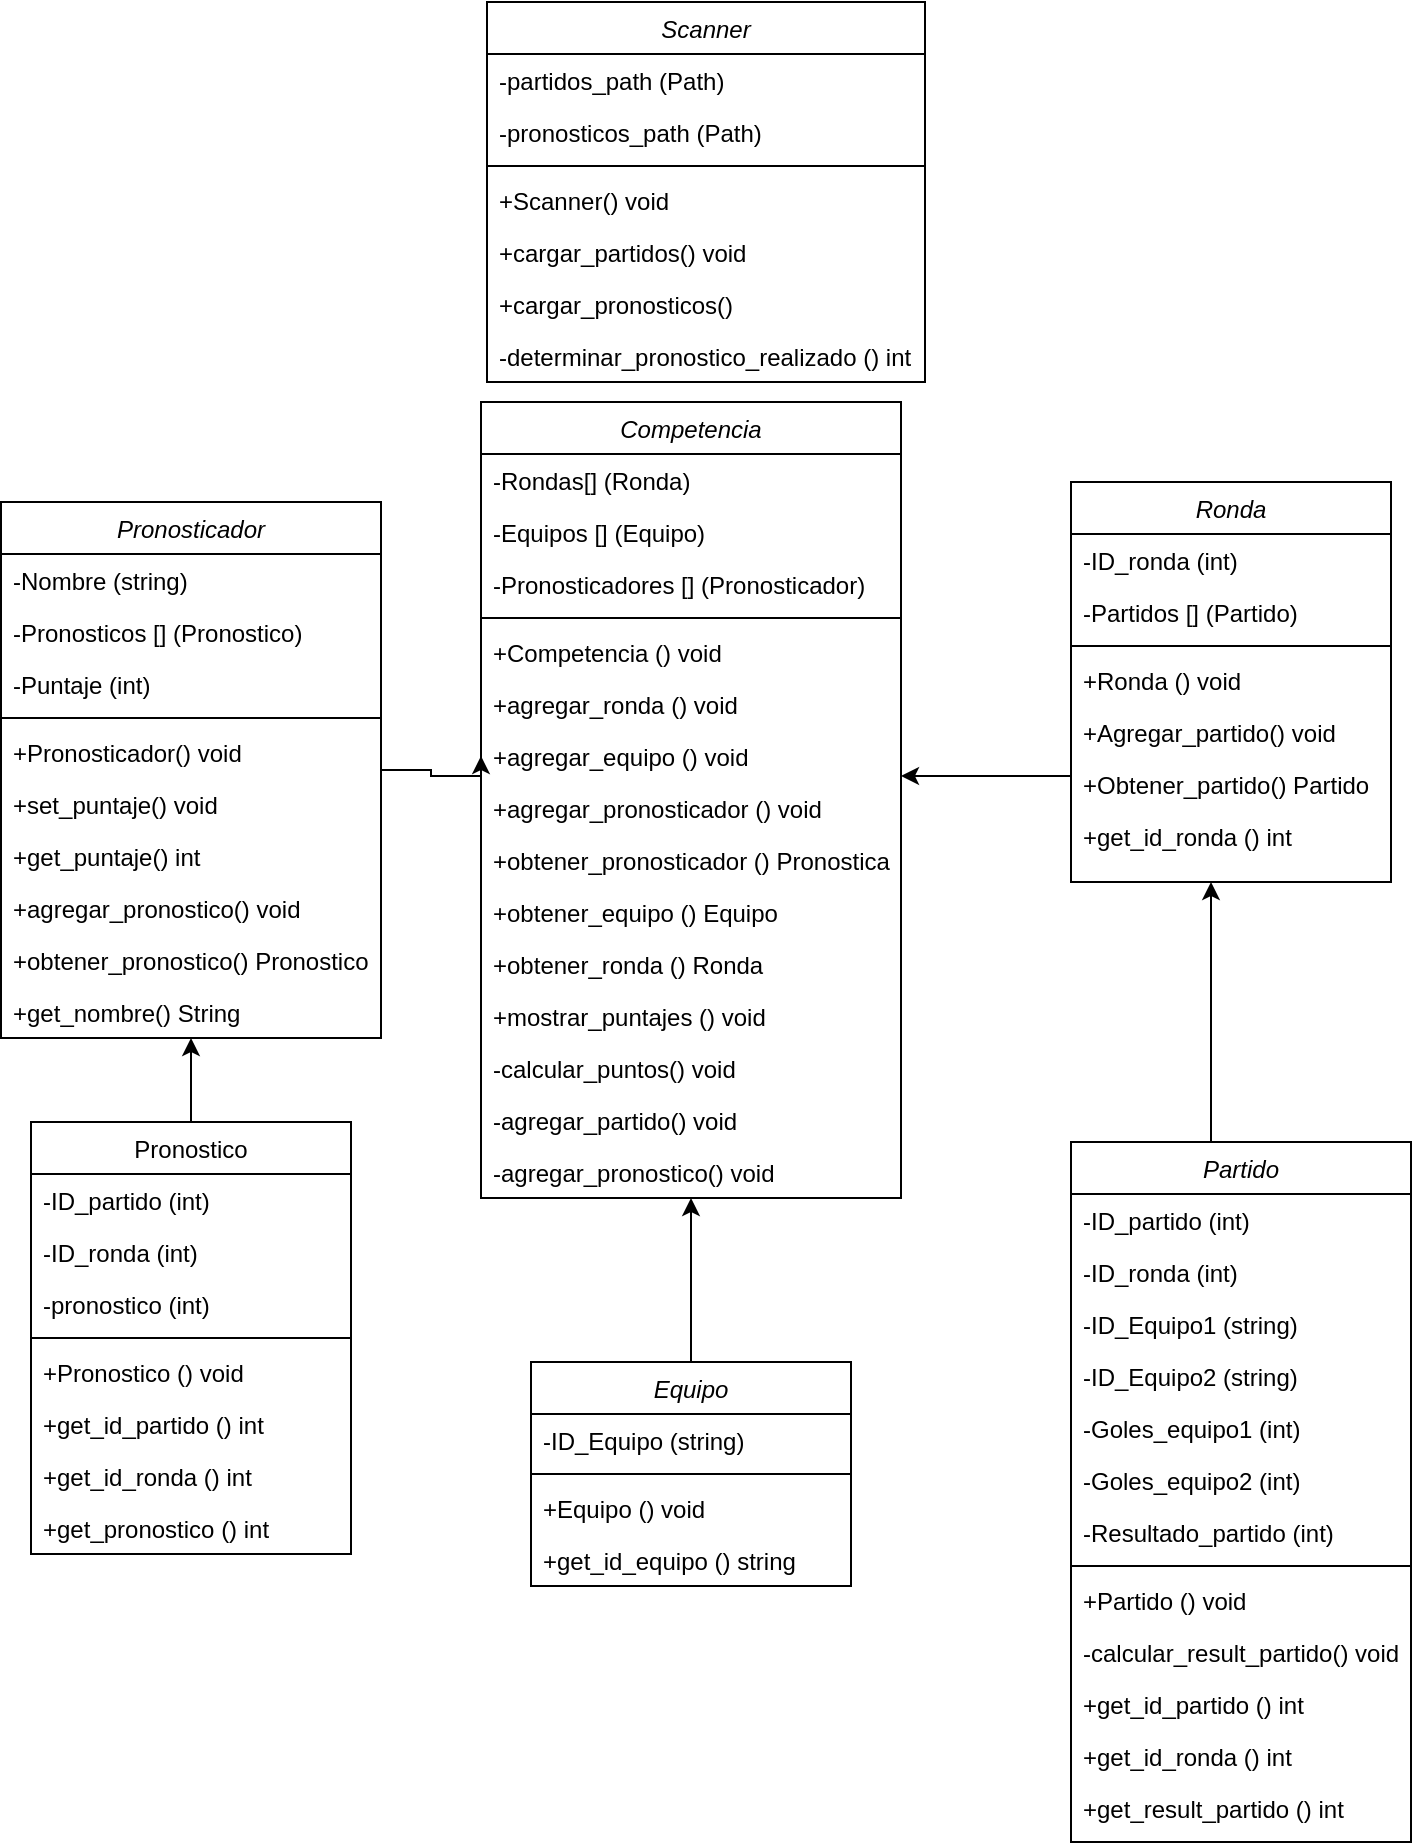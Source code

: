 <mxfile version="20.3.0" type="device"><diagram id="C5RBs43oDa-KdzZeNtuy" name="Page-1"><mxGraphModel dx="1422" dy="904" grid="1" gridSize="10" guides="1" tooltips="1" connect="1" arrows="1" fold="1" page="1" pageScale="1" pageWidth="827" pageHeight="1169" math="0" shadow="0"><root><mxCell id="WIyWlLk6GJQsqaUBKTNV-0"/><mxCell id="WIyWlLk6GJQsqaUBKTNV-1" parent="WIyWlLk6GJQsqaUBKTNV-0"/><mxCell id="r4EcHPdO8qQFX5dbfmSX-1" value="" style="edgeStyle=orthogonalEdgeStyle;rounded=0;orthogonalLoop=1;jettySize=auto;html=1;entryX=0;entryY=0.5;entryDx=0;entryDy=0;" parent="WIyWlLk6GJQsqaUBKTNV-1" source="zkfFHV4jXpPFQw0GAbJ--0" target="6R7G5v0geCEUhkNt8KJi-66" edge="1"><mxGeometry relative="1" as="geometry"><Array as="points"><mxPoint x="265.5" y="394"/><mxPoint x="265.5" y="397"/></Array></mxGeometry></mxCell><mxCell id="zkfFHV4jXpPFQw0GAbJ--0" value="Pronosticador" style="swimlane;fontStyle=2;align=center;verticalAlign=top;childLayout=stackLayout;horizontal=1;startSize=26;horizontalStack=0;resizeParent=1;resizeLast=0;collapsible=1;marginBottom=0;rounded=0;shadow=0;strokeWidth=1;" parent="WIyWlLk6GJQsqaUBKTNV-1" vertex="1"><mxGeometry x="50.5" y="260" width="190" height="268" as="geometry"><mxRectangle x="230" y="140" width="160" height="26" as="alternateBounds"/></mxGeometry></mxCell><mxCell id="zkfFHV4jXpPFQw0GAbJ--1" value="-Nombre (string)" style="text;align=left;verticalAlign=top;spacingLeft=4;spacingRight=4;overflow=hidden;rotatable=0;points=[[0,0.5],[1,0.5]];portConstraint=eastwest;" parent="zkfFHV4jXpPFQw0GAbJ--0" vertex="1"><mxGeometry y="26" width="190" height="26" as="geometry"/></mxCell><mxCell id="zkfFHV4jXpPFQw0GAbJ--2" value="-Pronosticos [] (Pronostico)" style="text;align=left;verticalAlign=top;spacingLeft=4;spacingRight=4;overflow=hidden;rotatable=0;points=[[0,0.5],[1,0.5]];portConstraint=eastwest;rounded=0;shadow=0;html=0;" parent="zkfFHV4jXpPFQw0GAbJ--0" vertex="1"><mxGeometry y="52" width="190" height="26" as="geometry"/></mxCell><mxCell id="zkfFHV4jXpPFQw0GAbJ--3" value="-Puntaje (int)" style="text;align=left;verticalAlign=top;spacingLeft=4;spacingRight=4;overflow=hidden;rotatable=0;points=[[0,0.5],[1,0.5]];portConstraint=eastwest;rounded=0;shadow=0;html=0;" parent="zkfFHV4jXpPFQw0GAbJ--0" vertex="1"><mxGeometry y="78" width="190" height="26" as="geometry"/></mxCell><mxCell id="zkfFHV4jXpPFQw0GAbJ--4" value="" style="line;html=1;strokeWidth=1;align=left;verticalAlign=middle;spacingTop=-1;spacingLeft=3;spacingRight=3;rotatable=0;labelPosition=right;points=[];portConstraint=eastwest;" parent="zkfFHV4jXpPFQw0GAbJ--0" vertex="1"><mxGeometry y="104" width="190" height="8" as="geometry"/></mxCell><mxCell id="6R7G5v0geCEUhkNt8KJi-0" value="+Pronosticador() void" style="text;align=left;verticalAlign=top;spacingLeft=4;spacingRight=4;overflow=hidden;rotatable=0;points=[[0,0.5],[1,0.5]];portConstraint=eastwest;rounded=0;shadow=0;html=0;" parent="zkfFHV4jXpPFQw0GAbJ--0" vertex="1"><mxGeometry y="112" width="190" height="26" as="geometry"/></mxCell><mxCell id="6R7G5v0geCEUhkNt8KJi-1" value="+set_puntaje() void" style="text;align=left;verticalAlign=top;spacingLeft=4;spacingRight=4;overflow=hidden;rotatable=0;points=[[0,0.5],[1,0.5]];portConstraint=eastwest;rounded=0;shadow=0;html=0;" parent="zkfFHV4jXpPFQw0GAbJ--0" vertex="1"><mxGeometry y="138" width="190" height="26" as="geometry"/></mxCell><mxCell id="6R7G5v0geCEUhkNt8KJi-2" value="+get_puntaje() int" style="text;align=left;verticalAlign=top;spacingLeft=4;spacingRight=4;overflow=hidden;rotatable=0;points=[[0,0.5],[1,0.5]];portConstraint=eastwest;rounded=0;shadow=0;html=0;" parent="zkfFHV4jXpPFQw0GAbJ--0" vertex="1"><mxGeometry y="164" width="190" height="26" as="geometry"/></mxCell><mxCell id="6R7G5v0geCEUhkNt8KJi-11" value="+agregar_pronostico() void" style="text;align=left;verticalAlign=top;spacingLeft=4;spacingRight=4;overflow=hidden;rotatable=0;points=[[0,0.5],[1,0.5]];portConstraint=eastwest;rounded=0;shadow=0;html=0;" parent="zkfFHV4jXpPFQw0GAbJ--0" vertex="1"><mxGeometry y="190" width="190" height="26" as="geometry"/></mxCell><mxCell id="6R7G5v0geCEUhkNt8KJi-54" value="+obtener_pronostico() Pronostico" style="text;align=left;verticalAlign=top;spacingLeft=4;spacingRight=4;overflow=hidden;rotatable=0;points=[[0,0.5],[1,0.5]];portConstraint=eastwest;rounded=0;shadow=0;html=0;" parent="zkfFHV4jXpPFQw0GAbJ--0" vertex="1"><mxGeometry y="216" width="190" height="26" as="geometry"/></mxCell><mxCell id="vWc4QgYB8OH_UsFIo5gL-0" value="+get_nombre() String" style="text;align=left;verticalAlign=top;spacingLeft=4;spacingRight=4;overflow=hidden;rotatable=0;points=[[0,0.5],[1,0.5]];portConstraint=eastwest;rounded=0;shadow=0;html=0;" parent="zkfFHV4jXpPFQw0GAbJ--0" vertex="1"><mxGeometry y="242" width="190" height="26" as="geometry"/></mxCell><mxCell id="1IQTvMzHlbZ29q_Eoii7-2" value="" style="edgeStyle=orthogonalEdgeStyle;rounded=0;orthogonalLoop=1;jettySize=auto;html=1;" parent="WIyWlLk6GJQsqaUBKTNV-1" source="zkfFHV4jXpPFQw0GAbJ--17" target="vWc4QgYB8OH_UsFIo5gL-0" edge="1"><mxGeometry relative="1" as="geometry"><Array as="points"><mxPoint x="145.5" y="550"/><mxPoint x="145.5" y="550"/></Array></mxGeometry></mxCell><mxCell id="zkfFHV4jXpPFQw0GAbJ--17" value="Pronostico" style="swimlane;fontStyle=0;align=center;verticalAlign=top;childLayout=stackLayout;horizontal=1;startSize=26;horizontalStack=0;resizeParent=1;resizeLast=0;collapsible=1;marginBottom=0;rounded=0;shadow=0;strokeWidth=1;" parent="WIyWlLk6GJQsqaUBKTNV-1" vertex="1"><mxGeometry x="65.5" y="570" width="160" height="216" as="geometry"><mxRectangle x="550" y="140" width="160" height="26" as="alternateBounds"/></mxGeometry></mxCell><mxCell id="zkfFHV4jXpPFQw0GAbJ--18" value="-ID_partido (int)" style="text;align=left;verticalAlign=top;spacingLeft=4;spacingRight=4;overflow=hidden;rotatable=0;points=[[0,0.5],[1,0.5]];portConstraint=eastwest;" parent="zkfFHV4jXpPFQw0GAbJ--17" vertex="1"><mxGeometry y="26" width="160" height="26" as="geometry"/></mxCell><mxCell id="zkfFHV4jXpPFQw0GAbJ--19" value="-ID_ronda (int)" style="text;align=left;verticalAlign=top;spacingLeft=4;spacingRight=4;overflow=hidden;rotatable=0;points=[[0,0.5],[1,0.5]];portConstraint=eastwest;rounded=0;shadow=0;html=0;" parent="zkfFHV4jXpPFQw0GAbJ--17" vertex="1"><mxGeometry y="52" width="160" height="26" as="geometry"/></mxCell><mxCell id="zkfFHV4jXpPFQw0GAbJ--20" value="-pronostico (int)" style="text;align=left;verticalAlign=top;spacingLeft=4;spacingRight=4;overflow=hidden;rotatable=0;points=[[0,0.5],[1,0.5]];portConstraint=eastwest;rounded=0;shadow=0;html=0;" parent="zkfFHV4jXpPFQw0GAbJ--17" vertex="1"><mxGeometry y="78" width="160" height="26" as="geometry"/></mxCell><mxCell id="zkfFHV4jXpPFQw0GAbJ--23" value="" style="line;html=1;strokeWidth=1;align=left;verticalAlign=middle;spacingTop=-1;spacingLeft=3;spacingRight=3;rotatable=0;labelPosition=right;points=[];portConstraint=eastwest;" parent="zkfFHV4jXpPFQw0GAbJ--17" vertex="1"><mxGeometry y="104" width="160" height="8" as="geometry"/></mxCell><mxCell id="zkfFHV4jXpPFQw0GAbJ--24" value="+Pronostico () void" style="text;align=left;verticalAlign=top;spacingLeft=4;spacingRight=4;overflow=hidden;rotatable=0;points=[[0,0.5],[1,0.5]];portConstraint=eastwest;" parent="zkfFHV4jXpPFQw0GAbJ--17" vertex="1"><mxGeometry y="112" width="160" height="26" as="geometry"/></mxCell><mxCell id="zkfFHV4jXpPFQw0GAbJ--25" value="+get_id_partido () int" style="text;align=left;verticalAlign=top;spacingLeft=4;spacingRight=4;overflow=hidden;rotatable=0;points=[[0,0.5],[1,0.5]];portConstraint=eastwest;" parent="zkfFHV4jXpPFQw0GAbJ--17" vertex="1"><mxGeometry y="138" width="160" height="26" as="geometry"/></mxCell><mxCell id="6R7G5v0geCEUhkNt8KJi-12" value="+get_id_ronda () int" style="text;align=left;verticalAlign=top;spacingLeft=4;spacingRight=4;overflow=hidden;rotatable=0;points=[[0,0.5],[1,0.5]];portConstraint=eastwest;" parent="zkfFHV4jXpPFQw0GAbJ--17" vertex="1"><mxGeometry y="164" width="160" height="26" as="geometry"/></mxCell><mxCell id="6R7G5v0geCEUhkNt8KJi-13" value="+get_pronostico () int" style="text;align=left;verticalAlign=top;spacingLeft=4;spacingRight=4;overflow=hidden;rotatable=0;points=[[0,0.5],[1,0.5]];portConstraint=eastwest;" parent="zkfFHV4jXpPFQw0GAbJ--17" vertex="1"><mxGeometry y="190" width="160" height="26" as="geometry"/></mxCell><mxCell id="1IQTvMzHlbZ29q_Eoii7-0" value="" style="edgeStyle=orthogonalEdgeStyle;rounded=0;orthogonalLoop=1;jettySize=auto;html=1;" parent="WIyWlLk6GJQsqaUBKTNV-1" source="6R7G5v0geCEUhkNt8KJi-14" edge="1"><mxGeometry relative="1" as="geometry"><mxPoint x="655.5" y="450" as="targetPoint"/><Array as="points"><mxPoint x="655.5" y="450"/></Array></mxGeometry></mxCell><mxCell id="6R7G5v0geCEUhkNt8KJi-14" value="Partido" style="swimlane;fontStyle=2;align=center;verticalAlign=top;childLayout=stackLayout;horizontal=1;startSize=26;horizontalStack=0;resizeParent=1;resizeLast=0;collapsible=1;marginBottom=0;rounded=0;shadow=0;strokeWidth=1;" parent="WIyWlLk6GJQsqaUBKTNV-1" vertex="1"><mxGeometry x="585.5" y="580" width="170" height="350" as="geometry"><mxRectangle x="230" y="140" width="160" height="26" as="alternateBounds"/></mxGeometry></mxCell><mxCell id="6R7G5v0geCEUhkNt8KJi-15" value="-ID_partido (int)" style="text;align=left;verticalAlign=top;spacingLeft=4;spacingRight=4;overflow=hidden;rotatable=0;points=[[0,0.5],[1,0.5]];portConstraint=eastwest;" parent="6R7G5v0geCEUhkNt8KJi-14" vertex="1"><mxGeometry y="26" width="170" height="26" as="geometry"/></mxCell><mxCell id="6R7G5v0geCEUhkNt8KJi-16" value="-ID_ronda (int)" style="text;align=left;verticalAlign=top;spacingLeft=4;spacingRight=4;overflow=hidden;rotatable=0;points=[[0,0.5],[1,0.5]];portConstraint=eastwest;rounded=0;shadow=0;html=0;" parent="6R7G5v0geCEUhkNt8KJi-14" vertex="1"><mxGeometry y="52" width="170" height="26" as="geometry"/></mxCell><mxCell id="6R7G5v0geCEUhkNt8KJi-17" value="-ID_Equipo1 (string)" style="text;align=left;verticalAlign=top;spacingLeft=4;spacingRight=4;overflow=hidden;rotatable=0;points=[[0,0.5],[1,0.5]];portConstraint=eastwest;rounded=0;shadow=0;html=0;" parent="6R7G5v0geCEUhkNt8KJi-14" vertex="1"><mxGeometry y="78" width="170" height="26" as="geometry"/></mxCell><mxCell id="6R7G5v0geCEUhkNt8KJi-23" value="-ID_Equipo2 (string)" style="text;align=left;verticalAlign=top;spacingLeft=4;spacingRight=4;overflow=hidden;rotatable=0;points=[[0,0.5],[1,0.5]];portConstraint=eastwest;rounded=0;shadow=0;html=0;" parent="6R7G5v0geCEUhkNt8KJi-14" vertex="1"><mxGeometry y="104" width="170" height="26" as="geometry"/></mxCell><mxCell id="6R7G5v0geCEUhkNt8KJi-24" value="-Goles_equipo1 (int)" style="text;align=left;verticalAlign=top;spacingLeft=4;spacingRight=4;overflow=hidden;rotatable=0;points=[[0,0.5],[1,0.5]];portConstraint=eastwest;rounded=0;shadow=0;html=0;" parent="6R7G5v0geCEUhkNt8KJi-14" vertex="1"><mxGeometry y="130" width="170" height="26" as="geometry"/></mxCell><mxCell id="6R7G5v0geCEUhkNt8KJi-25" value="-Goles_equipo2 (int)" style="text;align=left;verticalAlign=top;spacingLeft=4;spacingRight=4;overflow=hidden;rotatable=0;points=[[0,0.5],[1,0.5]];portConstraint=eastwest;rounded=0;shadow=0;html=0;" parent="6R7G5v0geCEUhkNt8KJi-14" vertex="1"><mxGeometry y="156" width="170" height="26" as="geometry"/></mxCell><mxCell id="6R7G5v0geCEUhkNt8KJi-26" value="-Resultado_partido (int)" style="text;align=left;verticalAlign=top;spacingLeft=4;spacingRight=4;overflow=hidden;rotatable=0;points=[[0,0.5],[1,0.5]];portConstraint=eastwest;rounded=0;shadow=0;html=0;" parent="6R7G5v0geCEUhkNt8KJi-14" vertex="1"><mxGeometry y="182" width="170" height="26" as="geometry"/></mxCell><mxCell id="6R7G5v0geCEUhkNt8KJi-18" value="" style="line;html=1;strokeWidth=1;align=left;verticalAlign=middle;spacingTop=-1;spacingLeft=3;spacingRight=3;rotatable=0;labelPosition=right;points=[];portConstraint=eastwest;" parent="6R7G5v0geCEUhkNt8KJi-14" vertex="1"><mxGeometry y="208" width="170" height="8" as="geometry"/></mxCell><mxCell id="6R7G5v0geCEUhkNt8KJi-19" value="+Partido () void" style="text;align=left;verticalAlign=top;spacingLeft=4;spacingRight=4;overflow=hidden;rotatable=0;points=[[0,0.5],[1,0.5]];portConstraint=eastwest;rounded=0;shadow=0;html=0;" parent="6R7G5v0geCEUhkNt8KJi-14" vertex="1"><mxGeometry y="216" width="170" height="26" as="geometry"/></mxCell><mxCell id="6R7G5v0geCEUhkNt8KJi-20" value="-calcular_result_partido() void" style="text;align=left;verticalAlign=top;spacingLeft=4;spacingRight=4;overflow=hidden;rotatable=0;points=[[0,0.5],[1,0.5]];portConstraint=eastwest;rounded=0;shadow=0;html=0;" parent="6R7G5v0geCEUhkNt8KJi-14" vertex="1"><mxGeometry y="242" width="170" height="26" as="geometry"/></mxCell><mxCell id="6R7G5v0geCEUhkNt8KJi-21" value="+get_id_partido () int" style="text;align=left;verticalAlign=top;spacingLeft=4;spacingRight=4;overflow=hidden;rotatable=0;points=[[0,0.5],[1,0.5]];portConstraint=eastwest;rounded=0;shadow=0;html=0;" parent="6R7G5v0geCEUhkNt8KJi-14" vertex="1"><mxGeometry y="268" width="170" height="26" as="geometry"/></mxCell><mxCell id="6R7G5v0geCEUhkNt8KJi-22" value="+get_id_ronda () int" style="text;align=left;verticalAlign=top;spacingLeft=4;spacingRight=4;overflow=hidden;rotatable=0;points=[[0,0.5],[1,0.5]];portConstraint=eastwest;rounded=0;shadow=0;html=0;" parent="6R7G5v0geCEUhkNt8KJi-14" vertex="1"><mxGeometry y="294" width="170" height="26" as="geometry"/></mxCell><mxCell id="6R7G5v0geCEUhkNt8KJi-28" value="+get_result_partido () int" style="text;align=left;verticalAlign=top;spacingLeft=4;spacingRight=4;overflow=hidden;rotatable=0;points=[[0,0.5],[1,0.5]];portConstraint=eastwest;rounded=0;shadow=0;html=0;" parent="6R7G5v0geCEUhkNt8KJi-14" vertex="1"><mxGeometry y="320" width="170" height="26" as="geometry"/></mxCell><mxCell id="1IQTvMzHlbZ29q_Eoii7-5" value="" style="edgeStyle=orthogonalEdgeStyle;rounded=0;orthogonalLoop=1;jettySize=auto;html=1;" parent="WIyWlLk6GJQsqaUBKTNV-1" source="6R7G5v0geCEUhkNt8KJi-29" target="N-he6TgufRWfsQswLdx0-1" edge="1"><mxGeometry relative="1" as="geometry"><Array as="points"><mxPoint x="395.5" y="640"/><mxPoint x="395.5" y="640"/></Array></mxGeometry></mxCell><mxCell id="6R7G5v0geCEUhkNt8KJi-29" value="Equipo" style="swimlane;fontStyle=2;align=center;verticalAlign=top;childLayout=stackLayout;horizontal=1;startSize=26;horizontalStack=0;resizeParent=1;resizeLast=0;collapsible=1;marginBottom=0;rounded=0;shadow=0;strokeWidth=1;" parent="WIyWlLk6GJQsqaUBKTNV-1" vertex="1"><mxGeometry x="315.5" y="690" width="160" height="112" as="geometry"><mxRectangle x="230" y="140" width="160" height="26" as="alternateBounds"/></mxGeometry></mxCell><mxCell id="6R7G5v0geCEUhkNt8KJi-30" value="-ID_Equipo (string)" style="text;align=left;verticalAlign=top;spacingLeft=4;spacingRight=4;overflow=hidden;rotatable=0;points=[[0,0.5],[1,0.5]];portConstraint=eastwest;" parent="6R7G5v0geCEUhkNt8KJi-29" vertex="1"><mxGeometry y="26" width="160" height="26" as="geometry"/></mxCell><mxCell id="6R7G5v0geCEUhkNt8KJi-33" value="" style="line;html=1;strokeWidth=1;align=left;verticalAlign=middle;spacingTop=-1;spacingLeft=3;spacingRight=3;rotatable=0;labelPosition=right;points=[];portConstraint=eastwest;" parent="6R7G5v0geCEUhkNt8KJi-29" vertex="1"><mxGeometry y="52" width="160" height="8" as="geometry"/></mxCell><mxCell id="6R7G5v0geCEUhkNt8KJi-39" value="+Equipo () void" style="text;align=left;verticalAlign=top;spacingLeft=4;spacingRight=4;overflow=hidden;rotatable=0;points=[[0,0.5],[1,0.5]];portConstraint=eastwest;" parent="6R7G5v0geCEUhkNt8KJi-29" vertex="1"><mxGeometry y="60" width="160" height="26" as="geometry"/></mxCell><mxCell id="6R7G5v0geCEUhkNt8KJi-38" value="+get_id_equipo () string" style="text;align=left;verticalAlign=top;spacingLeft=4;spacingRight=4;overflow=hidden;rotatable=0;points=[[0,0.5],[1,0.5]];portConstraint=eastwest;" parent="6R7G5v0geCEUhkNt8KJi-29" vertex="1"><mxGeometry y="86" width="160" height="26" as="geometry"/></mxCell><mxCell id="1IQTvMzHlbZ29q_Eoii7-3" value="" style="edgeStyle=orthogonalEdgeStyle;rounded=0;orthogonalLoop=1;jettySize=auto;html=1;" parent="WIyWlLk6GJQsqaUBKTNV-1" source="6R7G5v0geCEUhkNt8KJi-40" target="6R7G5v0geCEUhkNt8KJi-66" edge="1"><mxGeometry relative="1" as="geometry"><Array as="points"><mxPoint x="535.5" y="397"/><mxPoint x="535.5" y="397"/></Array></mxGeometry></mxCell><mxCell id="6R7G5v0geCEUhkNt8KJi-40" value="Ronda" style="swimlane;fontStyle=2;align=center;verticalAlign=top;childLayout=stackLayout;horizontal=1;startSize=26;horizontalStack=0;resizeParent=1;resizeLast=0;collapsible=1;marginBottom=0;rounded=0;shadow=0;strokeWidth=1;" parent="WIyWlLk6GJQsqaUBKTNV-1" vertex="1"><mxGeometry x="585.5" y="250" width="160" height="200" as="geometry"><mxRectangle x="230" y="140" width="160" height="26" as="alternateBounds"/></mxGeometry></mxCell><mxCell id="6R7G5v0geCEUhkNt8KJi-42" value="-ID_ronda (int)" style="text;align=left;verticalAlign=top;spacingLeft=4;spacingRight=4;overflow=hidden;rotatable=0;points=[[0,0.5],[1,0.5]];portConstraint=eastwest;rounded=0;shadow=0;html=0;" parent="6R7G5v0geCEUhkNt8KJi-40" vertex="1"><mxGeometry y="26" width="160" height="26" as="geometry"/></mxCell><mxCell id="6R7G5v0geCEUhkNt8KJi-43" value="-Partidos [] (Partido)" style="text;align=left;verticalAlign=top;spacingLeft=4;spacingRight=4;overflow=hidden;rotatable=0;points=[[0,0.5],[1,0.5]];portConstraint=eastwest;rounded=0;shadow=0;html=0;" parent="6R7G5v0geCEUhkNt8KJi-40" vertex="1"><mxGeometry y="52" width="160" height="26" as="geometry"/></mxCell><mxCell id="6R7G5v0geCEUhkNt8KJi-48" value="" style="line;html=1;strokeWidth=1;align=left;verticalAlign=middle;spacingTop=-1;spacingLeft=3;spacingRight=3;rotatable=0;labelPosition=right;points=[];portConstraint=eastwest;" parent="6R7G5v0geCEUhkNt8KJi-40" vertex="1"><mxGeometry y="78" width="160" height="8" as="geometry"/></mxCell><mxCell id="6R7G5v0geCEUhkNt8KJi-49" value="+Ronda () void" style="text;align=left;verticalAlign=top;spacingLeft=4;spacingRight=4;overflow=hidden;rotatable=0;points=[[0,0.5],[1,0.5]];portConstraint=eastwest;rounded=0;shadow=0;html=0;" parent="6R7G5v0geCEUhkNt8KJi-40" vertex="1"><mxGeometry y="86" width="160" height="26" as="geometry"/></mxCell><mxCell id="6R7G5v0geCEUhkNt8KJi-50" value="+Agregar_partido() void" style="text;align=left;verticalAlign=top;spacingLeft=4;spacingRight=4;overflow=hidden;rotatable=0;points=[[0,0.5],[1,0.5]];portConstraint=eastwest;rounded=0;shadow=0;html=0;" parent="6R7G5v0geCEUhkNt8KJi-40" vertex="1"><mxGeometry y="112" width="160" height="26" as="geometry"/></mxCell><mxCell id="6R7G5v0geCEUhkNt8KJi-51" value="+Obtener_partido() Partido" style="text;align=left;verticalAlign=top;spacingLeft=4;spacingRight=4;overflow=hidden;rotatable=0;points=[[0,0.5],[1,0.5]];portConstraint=eastwest;rounded=0;shadow=0;html=0;" parent="6R7G5v0geCEUhkNt8KJi-40" vertex="1"><mxGeometry y="138" width="160" height="26" as="geometry"/></mxCell><mxCell id="6R7G5v0geCEUhkNt8KJi-52" value="+get_id_ronda () int" style="text;align=left;verticalAlign=top;spacingLeft=4;spacingRight=4;overflow=hidden;rotatable=0;points=[[0,0.5],[1,0.5]];portConstraint=eastwest;rounded=0;shadow=0;html=0;" parent="6R7G5v0geCEUhkNt8KJi-40" vertex="1"><mxGeometry y="164" width="160" height="26" as="geometry"/></mxCell><mxCell id="6R7G5v0geCEUhkNt8KJi-55" value="Competencia" style="swimlane;fontStyle=2;align=center;verticalAlign=top;childLayout=stackLayout;horizontal=1;startSize=26;horizontalStack=0;resizeParent=1;resizeLast=0;collapsible=1;marginBottom=0;rounded=0;shadow=0;strokeWidth=1;" parent="WIyWlLk6GJQsqaUBKTNV-1" vertex="1"><mxGeometry x="290.5" y="210" width="210" height="398" as="geometry"><mxRectangle x="230" y="140" width="160" height="26" as="alternateBounds"/></mxGeometry></mxCell><mxCell id="6R7G5v0geCEUhkNt8KJi-56" value="-Rondas[] (Ronda)" style="text;align=left;verticalAlign=top;spacingLeft=4;spacingRight=4;overflow=hidden;rotatable=0;points=[[0,0.5],[1,0.5]];portConstraint=eastwest;" parent="6R7G5v0geCEUhkNt8KJi-55" vertex="1"><mxGeometry y="26" width="210" height="26" as="geometry"/></mxCell><mxCell id="6R7G5v0geCEUhkNt8KJi-57" value="-Equipos [] (Equipo)" style="text;align=left;verticalAlign=top;spacingLeft=4;spacingRight=4;overflow=hidden;rotatable=0;points=[[0,0.5],[1,0.5]];portConstraint=eastwest;rounded=0;shadow=0;html=0;" parent="6R7G5v0geCEUhkNt8KJi-55" vertex="1"><mxGeometry y="52" width="210" height="26" as="geometry"/></mxCell><mxCell id="6R7G5v0geCEUhkNt8KJi-58" value="-Pronosticadores [] (Pronosticador)" style="text;align=left;verticalAlign=top;spacingLeft=4;spacingRight=4;overflow=hidden;rotatable=0;points=[[0,0.5],[1,0.5]];portConstraint=eastwest;rounded=0;shadow=0;html=0;" parent="6R7G5v0geCEUhkNt8KJi-55" vertex="1"><mxGeometry y="78" width="210" height="26" as="geometry"/></mxCell><mxCell id="6R7G5v0geCEUhkNt8KJi-63" value="" style="line;html=1;strokeWidth=1;align=left;verticalAlign=middle;spacingTop=-1;spacingLeft=3;spacingRight=3;rotatable=0;labelPosition=right;points=[];portConstraint=eastwest;" parent="6R7G5v0geCEUhkNt8KJi-55" vertex="1"><mxGeometry y="104" width="210" height="8" as="geometry"/></mxCell><mxCell id="6R7G5v0geCEUhkNt8KJi-64" value="+Competencia () void" style="text;align=left;verticalAlign=top;spacingLeft=4;spacingRight=4;overflow=hidden;rotatable=0;points=[[0,0.5],[1,0.5]];portConstraint=eastwest;rounded=0;shadow=0;html=0;" parent="6R7G5v0geCEUhkNt8KJi-55" vertex="1"><mxGeometry y="112" width="210" height="26" as="geometry"/></mxCell><mxCell id="6R7G5v0geCEUhkNt8KJi-65" value="+agregar_ronda () void" style="text;align=left;verticalAlign=top;spacingLeft=4;spacingRight=4;overflow=hidden;rotatable=0;points=[[0,0.5],[1,0.5]];portConstraint=eastwest;rounded=0;shadow=0;html=0;" parent="6R7G5v0geCEUhkNt8KJi-55" vertex="1"><mxGeometry y="138" width="210" height="26" as="geometry"/></mxCell><mxCell id="6R7G5v0geCEUhkNt8KJi-66" value="+agregar_equipo () void" style="text;align=left;verticalAlign=top;spacingLeft=4;spacingRight=4;overflow=hidden;rotatable=0;points=[[0,0.5],[1,0.5]];portConstraint=eastwest;rounded=0;shadow=0;html=0;" parent="6R7G5v0geCEUhkNt8KJi-55" vertex="1"><mxGeometry y="164" width="210" height="26" as="geometry"/></mxCell><mxCell id="6R7G5v0geCEUhkNt8KJi-67" value="+agregar_pronosticador () void" style="text;align=left;verticalAlign=top;spacingLeft=4;spacingRight=4;overflow=hidden;rotatable=0;points=[[0,0.5],[1,0.5]];portConstraint=eastwest;rounded=0;shadow=0;html=0;" parent="6R7G5v0geCEUhkNt8KJi-55" vertex="1"><mxGeometry y="190" width="210" height="26" as="geometry"/></mxCell><mxCell id="6R7G5v0geCEUhkNt8KJi-68" value="+obtener_pronosticador () Pronosticador" style="text;align=left;verticalAlign=top;spacingLeft=4;spacingRight=4;overflow=hidden;rotatable=0;points=[[0,0.5],[1,0.5]];portConstraint=eastwest;rounded=0;shadow=0;html=0;" parent="6R7G5v0geCEUhkNt8KJi-55" vertex="1"><mxGeometry y="216" width="210" height="26" as="geometry"/></mxCell><mxCell id="6R7G5v0geCEUhkNt8KJi-69" value="+obtener_equipo () Equipo" style="text;align=left;verticalAlign=top;spacingLeft=4;spacingRight=4;overflow=hidden;rotatable=0;points=[[0,0.5],[1,0.5]];portConstraint=eastwest;rounded=0;shadow=0;html=0;" parent="6R7G5v0geCEUhkNt8KJi-55" vertex="1"><mxGeometry y="242" width="210" height="26" as="geometry"/></mxCell><mxCell id="6R7G5v0geCEUhkNt8KJi-70" value="+obtener_ronda () Ronda" style="text;align=left;verticalAlign=top;spacingLeft=4;spacingRight=4;overflow=hidden;rotatable=0;points=[[0,0.5],[1,0.5]];portConstraint=eastwest;rounded=0;shadow=0;html=0;" parent="6R7G5v0geCEUhkNt8KJi-55" vertex="1"><mxGeometry y="268" width="210" height="26" as="geometry"/></mxCell><mxCell id="LDfAkUrohdc3PfYvDBfV-0" value="+mostrar_puntajes () void" style="text;align=left;verticalAlign=top;spacingLeft=4;spacingRight=4;overflow=hidden;rotatable=0;points=[[0,0.5],[1,0.5]];portConstraint=eastwest;rounded=0;shadow=0;html=0;" parent="6R7G5v0geCEUhkNt8KJi-55" vertex="1"><mxGeometry y="294" width="210" height="26" as="geometry"/></mxCell><mxCell id="vWc4QgYB8OH_UsFIo5gL-1" value="-calcular_puntos() void" style="text;align=left;verticalAlign=top;spacingLeft=4;spacingRight=4;overflow=hidden;rotatable=0;points=[[0,0.5],[1,0.5]];portConstraint=eastwest;rounded=0;shadow=0;html=0;" parent="6R7G5v0geCEUhkNt8KJi-55" vertex="1"><mxGeometry y="320" width="210" height="26" as="geometry"/></mxCell><mxCell id="N-he6TgufRWfsQswLdx0-0" value="-agregar_partido() void" style="text;align=left;verticalAlign=top;spacingLeft=4;spacingRight=4;overflow=hidden;rotatable=0;points=[[0,0.5],[1,0.5]];portConstraint=eastwest;rounded=0;shadow=0;html=0;" parent="6R7G5v0geCEUhkNt8KJi-55" vertex="1"><mxGeometry y="346" width="210" height="26" as="geometry"/></mxCell><mxCell id="N-he6TgufRWfsQswLdx0-1" value="-agregar_pronostico() void" style="text;align=left;verticalAlign=top;spacingLeft=4;spacingRight=4;overflow=hidden;rotatable=0;points=[[0,0.5],[1,0.5]];portConstraint=eastwest;rounded=0;shadow=0;html=0;" parent="6R7G5v0geCEUhkNt8KJi-55" vertex="1"><mxGeometry y="372" width="210" height="26" as="geometry"/></mxCell><mxCell id="0" value="Scanner" style="swimlane;fontStyle=2;align=center;verticalAlign=top;childLayout=stackLayout;horizontal=1;startSize=26;horizontalStack=0;resizeParent=1;resizeLast=0;collapsible=1;marginBottom=0;rounded=0;shadow=0;strokeWidth=1;" parent="WIyWlLk6GJQsqaUBKTNV-1" vertex="1"><mxGeometry x="293.5" y="10" width="219" height="190" as="geometry"><mxRectangle x="230" y="140" width="160" height="26" as="alternateBounds"/></mxGeometry></mxCell><mxCell id="1" value="-partidos_path (Path)" style="text;align=left;verticalAlign=top;spacingLeft=4;spacingRight=4;overflow=hidden;rotatable=0;points=[[0,0.5],[1,0.5]];portConstraint=eastwest;" parent="0" vertex="1"><mxGeometry y="26" width="219" height="26" as="geometry"/></mxCell><mxCell id="2" value="-pronosticos_path (Path)" style="text;align=left;verticalAlign=top;spacingLeft=4;spacingRight=4;overflow=hidden;rotatable=0;points=[[0,0.5],[1,0.5]];portConstraint=eastwest;rounded=0;shadow=0;html=0;" parent="0" vertex="1"><mxGeometry y="52" width="219" height="26" as="geometry"/></mxCell><mxCell id="4" value="" style="line;html=1;strokeWidth=1;align=left;verticalAlign=middle;spacingTop=-1;spacingLeft=3;spacingRight=3;rotatable=0;labelPosition=right;points=[];portConstraint=eastwest;" parent="0" vertex="1"><mxGeometry y="78" width="219" height="8" as="geometry"/></mxCell><mxCell id="5" value="+Scanner() void" style="text;align=left;verticalAlign=top;spacingLeft=4;spacingRight=4;overflow=hidden;rotatable=0;points=[[0,0.5],[1,0.5]];portConstraint=eastwest;rounded=0;shadow=0;html=0;" parent="0" vertex="1"><mxGeometry y="86" width="219" height="26" as="geometry"/></mxCell><mxCell id="6" value="+cargar_partidos() void" style="text;align=left;verticalAlign=top;spacingLeft=4;spacingRight=4;overflow=hidden;rotatable=0;points=[[0,0.5],[1,0.5]];portConstraint=eastwest;rounded=0;shadow=0;html=0;" parent="0" vertex="1"><mxGeometry y="112" width="219" height="26" as="geometry"/></mxCell><mxCell id="7" value="+cargar_pronosticos() " style="text;align=left;verticalAlign=top;spacingLeft=4;spacingRight=4;overflow=hidden;rotatable=0;points=[[0,0.5],[1,0.5]];portConstraint=eastwest;rounded=0;shadow=0;html=0;" parent="0" vertex="1"><mxGeometry y="138" width="219" height="26" as="geometry"/></mxCell><mxCell id="8" value="-determinar_pronostico_realizado () int" style="text;align=left;verticalAlign=top;spacingLeft=4;spacingRight=4;overflow=hidden;rotatable=0;points=[[0,0.5],[1,0.5]];portConstraint=eastwest;rounded=0;shadow=0;html=0;" parent="0" vertex="1"><mxGeometry y="164" width="219" height="26" as="geometry"/></mxCell></root></mxGraphModel></diagram></mxfile>